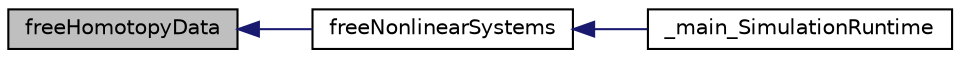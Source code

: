 digraph "freeHomotopyData"
{
  edge [fontname="Helvetica",fontsize="10",labelfontname="Helvetica",labelfontsize="10"];
  node [fontname="Helvetica",fontsize="10",shape=record];
  rankdir="LR";
  Node4 [label="freeHomotopyData",height=0.2,width=0.4,color="black", fillcolor="grey75", style="filled", fontcolor="black"];
  Node4 -> Node5 [dir="back",color="midnightblue",fontsize="10",style="solid",fontname="Helvetica"];
  Node5 [label="freeNonlinearSystems",height=0.2,width=0.4,color="black", fillcolor="white", style="filled",URL="$d0/d38/_simulation_runtime_2c_2simulation_2solver_2nonlinear_system_8h.html#a1decc0aeba3a91c7a318179b6e72f3f6"];
  Node5 -> Node6 [dir="back",color="midnightblue",fontsize="10",style="solid",fontname="Helvetica"];
  Node6 [label="_main_SimulationRuntime",height=0.2,width=0.4,color="black", fillcolor="white", style="filled",URL="$d7/daf/_simulation_runtime_2c_2simulation_2simulation__runtime_8h.html#a764b2c042760259cd617e91d089ab16c"];
}
